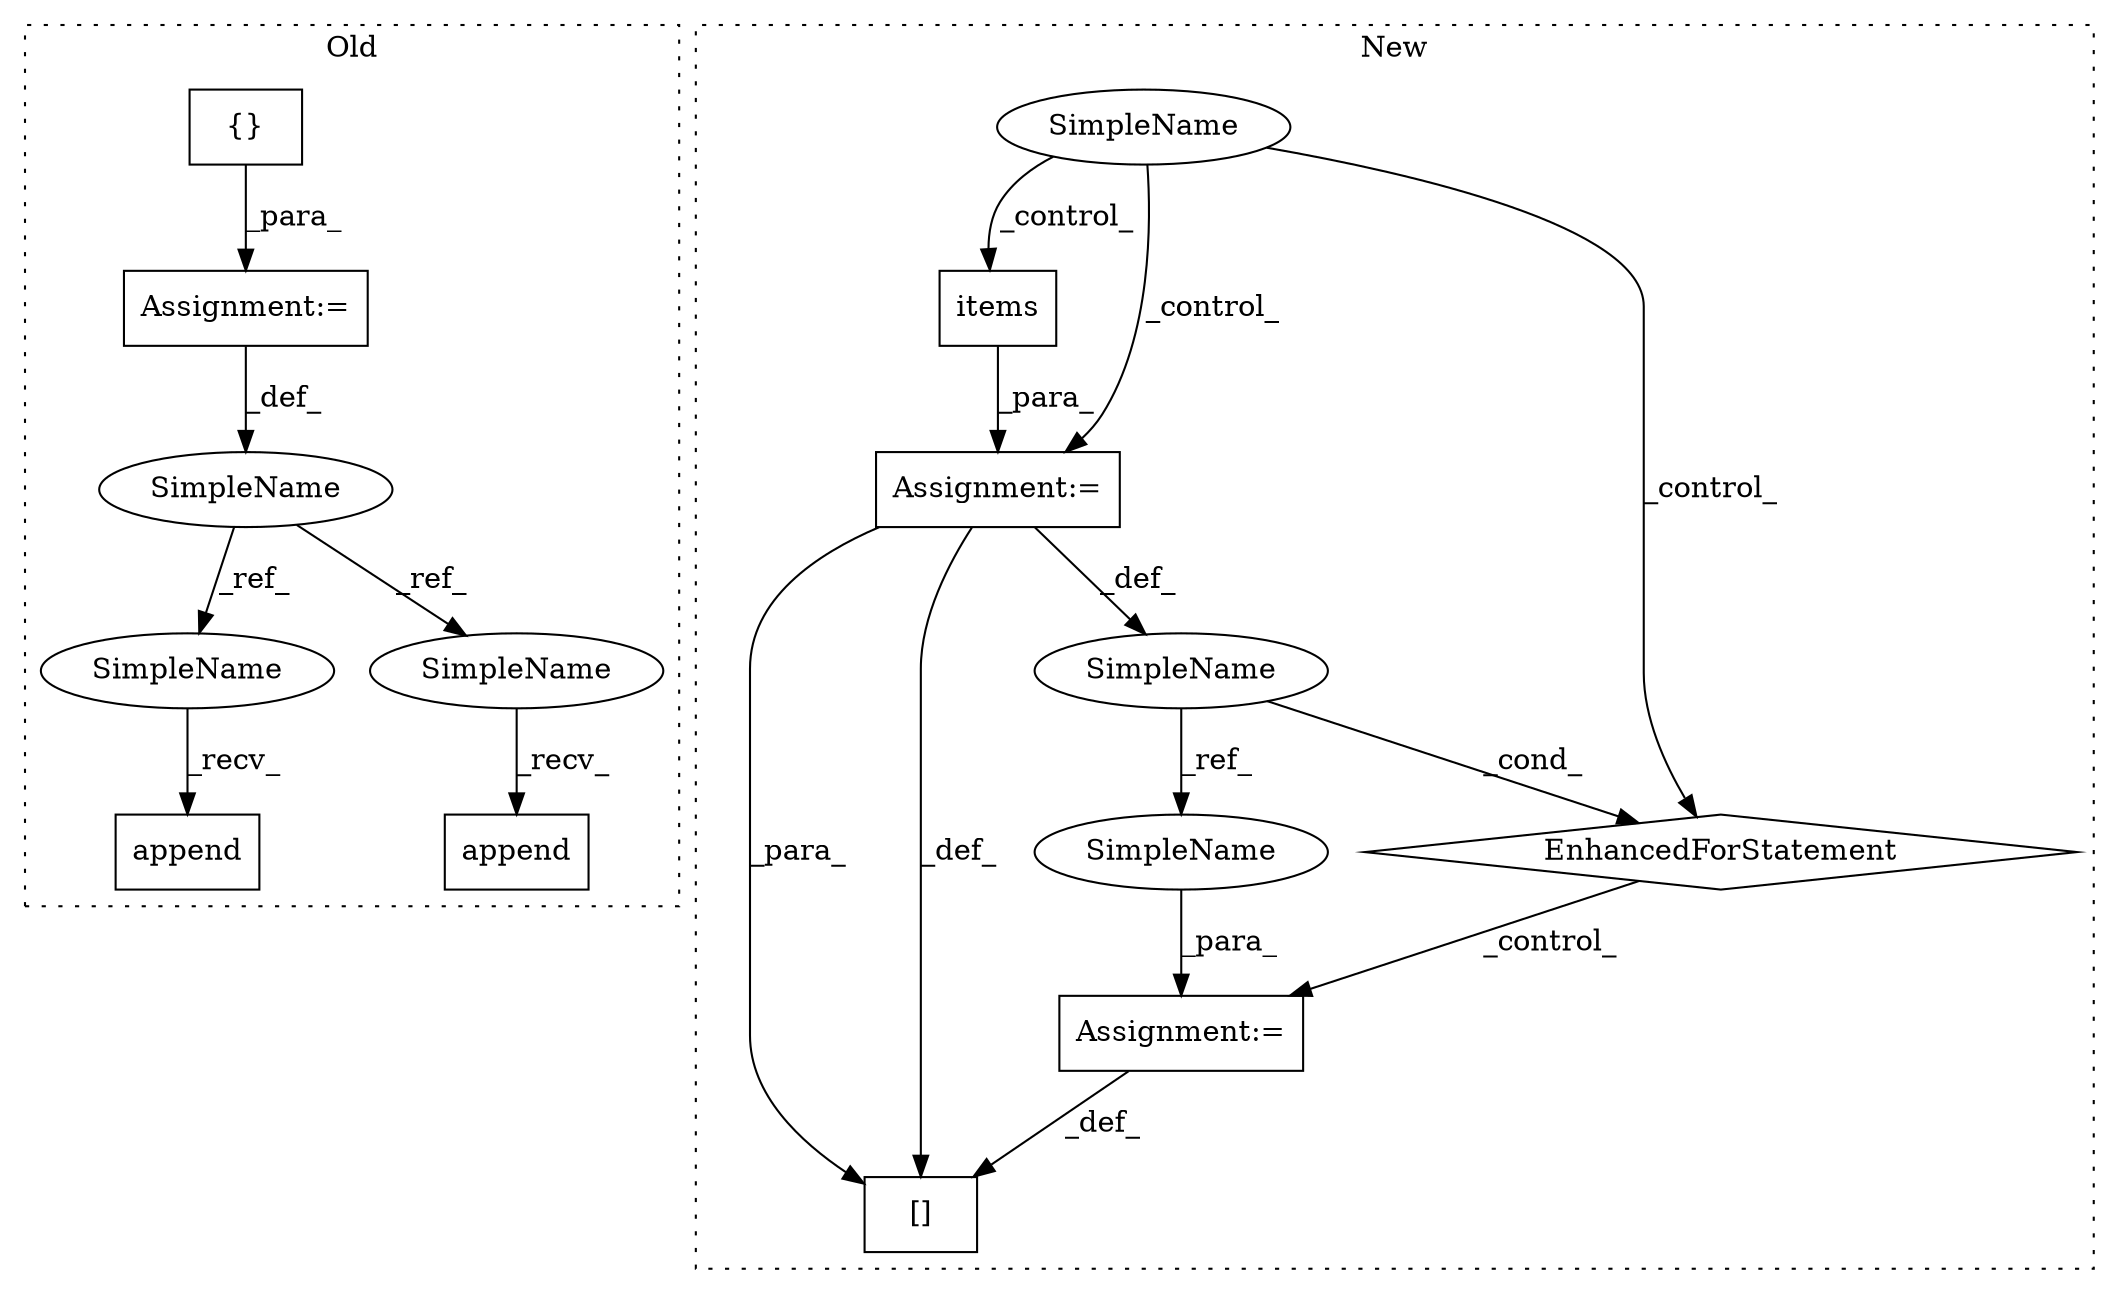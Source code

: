 digraph G {
subgraph cluster0 {
1 [label="{}" a="4" s="1568" l="2" shape="box"];
4 [label="Assignment:=" a="7" s="1544" l="1" shape="box"];
10 [label="append" a="32" s="2345,2401" l="7,2" shape="box"];
11 [label="SimpleName" a="42" s="1540" l="4" shape="ellipse"];
12 [label="append" a="32" s="2543,2551" l="7,1" shape="box"];
14 [label="SimpleName" a="42" s="2340" l="4" shape="ellipse"];
15 [label="SimpleName" a="42" s="2538" l="4" shape="ellipse"];
label = "Old";
style="dotted";
}
subgraph cluster1 {
2 [label="items" a="32" s="1900" l="7" shape="box"];
3 [label="Assignment:=" a="7" s="1807,1907" l="76,2" shape="box"];
5 [label="EnhancedForStatement" a="70" s="1807,1907" l="76,2" shape="diamond"];
6 [label="Assignment:=" a="7" s="1972" l="1" shape="box"];
7 [label="SimpleName" a="42" s="1887" l="2" shape="ellipse"];
8 [label="[]" a="2" s="1921,1971" l="10,1" shape="box"];
9 [label="SimpleName" a="42" s="" l="" shape="ellipse"];
13 [label="SimpleName" a="42" s="1973" l="2" shape="ellipse"];
label = "New";
style="dotted";
}
1 -> 4 [label="_para_"];
2 -> 3 [label="_para_"];
3 -> 8 [label="_para_"];
3 -> 7 [label="_def_"];
3 -> 8 [label="_def_"];
4 -> 11 [label="_def_"];
5 -> 6 [label="_control_"];
6 -> 8 [label="_def_"];
7 -> 5 [label="_cond_"];
7 -> 13 [label="_ref_"];
9 -> 5 [label="_control_"];
9 -> 2 [label="_control_"];
9 -> 3 [label="_control_"];
11 -> 14 [label="_ref_"];
11 -> 15 [label="_ref_"];
13 -> 6 [label="_para_"];
14 -> 10 [label="_recv_"];
15 -> 12 [label="_recv_"];
}